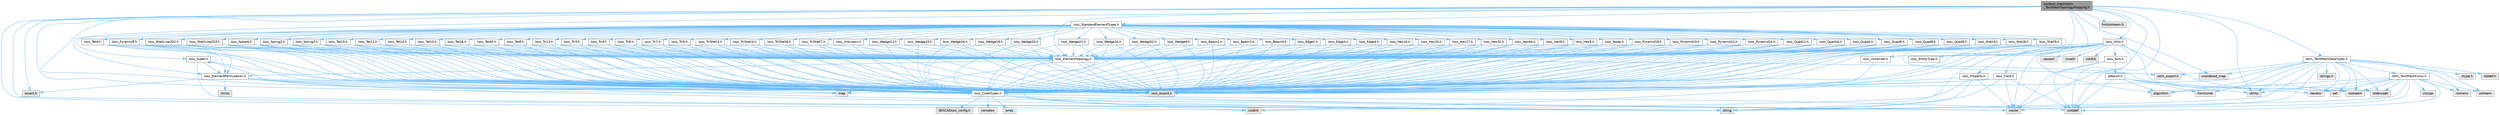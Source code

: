 digraph "src/text_mesh/Iotm_TextMeshTopologyMapping.h"
{
 // INTERACTIVE_SVG=YES
 // LATEX_PDF_SIZE
  bgcolor="transparent";
  edge [fontname=Helvetica,fontsize=10,labelfontname=Helvetica,labelfontsize=10];
  node [fontname=Helvetica,fontsize=10,shape=box,height=0.2,width=0.4];
  Node1 [id="Node000001",label="src/text_mesh/Iotm\l_TextMeshTopologyMapping.h",height=0.2,width=0.4,color="gray40", fillcolor="grey60", style="filled", fontcolor="black",tooltip=" "];
  Node1 -> Node2 [id="edge1_Node000001_Node000002",color="steelblue1",style="solid",tooltip=" "];
  Node2 [id="Node000002",label="iotm_export.h",height=0.2,width=0.4,color="grey60", fillcolor="#E0E0E0", style="filled",tooltip=" "];
  Node1 -> Node3 [id="edge2_Node000001_Node000003",color="steelblue1",style="solid",tooltip=" "];
  Node3 [id="Node000003",label="Ioss_CodeTypes.h",height=0.2,width=0.4,color="grey40", fillcolor="white", style="filled",URL="$Ioss__CodeTypes_8h.html",tooltip=" "];
  Node3 -> Node4 [id="edge3_Node000003_Node000004",color="steelblue1",style="solid",tooltip=" "];
  Node4 [id="Node000004",label="array",height=0.2,width=0.4,color="grey60", fillcolor="#E0E0E0", style="filled",tooltip=" "];
  Node3 -> Node5 [id="edge4_Node000003_Node000005",color="steelblue1",style="solid",tooltip=" "];
  Node5 [id="Node000005",label="cstddef",height=0.2,width=0.4,color="grey60", fillcolor="#E0E0E0", style="filled",tooltip=" "];
  Node3 -> Node6 [id="edge5_Node000003_Node000006",color="steelblue1",style="solid",tooltip=" "];
  Node6 [id="Node000006",label="cstdint",height=0.2,width=0.4,color="grey60", fillcolor="#E0E0E0", style="filled",tooltip=" "];
  Node3 -> Node7 [id="edge6_Node000003_Node000007",color="steelblue1",style="solid",tooltip=" "];
  Node7 [id="Node000007",label="string",height=0.2,width=0.4,color="grey60", fillcolor="#E0E0E0", style="filled",tooltip=" "];
  Node3 -> Node8 [id="edge7_Node000003_Node000008",color="steelblue1",style="solid",tooltip=" "];
  Node8 [id="Node000008",label="vector",height=0.2,width=0.4,color="grey60", fillcolor="#E0E0E0", style="filled",tooltip=" "];
  Node3 -> Node9 [id="edge8_Node000003_Node000009",color="steelblue1",style="solid",tooltip=" "];
  Node9 [id="Node000009",label="SEACASIoss_config.h",height=0.2,width=0.4,color="grey60", fillcolor="#E0E0E0", style="filled",tooltip=" "];
  Node3 -> Node10 [id="edge9_Node000003_Node000010",color="steelblue1",style="solid",tooltip=" "];
  Node10 [id="Node000010",label="complex",height=0.2,width=0.4,color="grey60", fillcolor="#E0E0E0", style="filled",tooltip=" "];
  Node1 -> Node11 [id="edge10_Node000001_Node000011",color="steelblue1",style="solid",tooltip=" "];
  Node11 [id="Node000011",label="Ioss_EntityType.h",height=0.2,width=0.4,color="grey40", fillcolor="white", style="filled",URL="$Ioss__EntityType_8h.html",tooltip=" "];
  Node1 -> Node5 [id="edge11_Node000001_Node000005",color="steelblue1",style="solid",tooltip=" "];
  Node1 -> Node6 [id="edge12_Node000001_Node000006",color="steelblue1",style="solid",tooltip=" "];
  Node1 -> Node12 [id="edge13_Node000001_Node000012",color="steelblue1",style="solid",tooltip=" "];
  Node12 [id="Node000012",label="map",height=0.2,width=0.4,color="grey60", fillcolor="#E0E0E0", style="filled",tooltip=" "];
  Node1 -> Node7 [id="edge14_Node000001_Node000007",color="steelblue1",style="solid",tooltip=" "];
  Node1 -> Node13 [id="edge15_Node000001_Node000013",color="steelblue1",style="solid",tooltip=" "];
  Node13 [id="Node000013",label="unordered_map",height=0.2,width=0.4,color="grey60", fillcolor="#E0E0E0", style="filled",tooltip=" "];
  Node1 -> Node14 [id="edge16_Node000001_Node000014",color="steelblue1",style="solid",tooltip=" "];
  Node14 [id="Node000014",label="utility",height=0.2,width=0.4,color="grey60", fillcolor="#E0E0E0", style="filled",tooltip=" "];
  Node1 -> Node8 [id="edge17_Node000001_Node000008",color="steelblue1",style="solid",tooltip=" "];
  Node1 -> Node15 [id="edge18_Node000001_Node000015",color="steelblue1",style="solid",tooltip=" "];
  Node15 [id="Node000015",label="assert.h",height=0.2,width=0.4,color="grey60", fillcolor="#E0E0E0", style="filled",tooltip=" "];
  Node1 -> Node16 [id="edge19_Node000001_Node000016",color="steelblue1",style="solid",tooltip=" "];
  Node16 [id="Node000016",label="fmt/ostream.h",height=0.2,width=0.4,color="grey60", fillcolor="#E0E0E0", style="filled",tooltip=" "];
  Node1 -> Node17 [id="edge20_Node000001_Node000017",color="steelblue1",style="solid",tooltip=" "];
  Node17 [id="Node000017",label="Ioss_ElementPermutation.h",height=0.2,width=0.4,color="grey40", fillcolor="white", style="filled",URL="$Ioss__ElementPermutation_8h.html",tooltip=" "];
  Node17 -> Node18 [id="edge21_Node000017_Node000018",color="steelblue1",style="solid",tooltip=" "];
  Node18 [id="Node000018",label="ioss_export.h",height=0.2,width=0.4,color="grey60", fillcolor="#E0E0E0", style="filled",tooltip=" "];
  Node17 -> Node3 [id="edge22_Node000017_Node000003",color="steelblue1",style="solid",tooltip=" "];
  Node17 -> Node15 [id="edge23_Node000017_Node000015",color="steelblue1",style="solid",tooltip=" "];
  Node17 -> Node19 [id="edge24_Node000017_Node000019",color="steelblue1",style="solid",tooltip=" "];
  Node19 [id="Node000019",label="limits",height=0.2,width=0.4,color="grey60", fillcolor="#E0E0E0", style="filled",tooltip=" "];
  Node17 -> Node12 [id="edge25_Node000017_Node000012",color="steelblue1",style="solid",tooltip=" "];
  Node17 -> Node7 [id="edge26_Node000017_Node000007",color="steelblue1",style="solid",tooltip=" "];
  Node17 -> Node8 [id="edge27_Node000017_Node000008",color="steelblue1",style="solid",tooltip=" "];
  Node1 -> Node20 [id="edge28_Node000001_Node000020",color="steelblue1",style="solid",tooltip=" "];
  Node20 [id="Node000020",label="Ioss_ElementTopology.h",height=0.2,width=0.4,color="grey40", fillcolor="white", style="filled",URL="$Ioss__ElementTopology_8h.html",tooltip=" "];
  Node20 -> Node18 [id="edge29_Node000020_Node000018",color="steelblue1",style="solid",tooltip=" "];
  Node20 -> Node3 [id="edge30_Node000020_Node000003",color="steelblue1",style="solid",tooltip=" "];
  Node20 -> Node17 [id="edge31_Node000020_Node000017",color="steelblue1",style="solid",tooltip=" "];
  Node20 -> Node12 [id="edge32_Node000020_Node000012",color="steelblue1",style="solid",tooltip=" "];
  Node20 -> Node21 [id="edge33_Node000020_Node000021",color="steelblue1",style="solid",tooltip=" "];
  Node21 [id="Node000021",label="set",height=0.2,width=0.4,color="grey60", fillcolor="#E0E0E0", style="filled",tooltip=" "];
  Node20 -> Node7 [id="edge34_Node000020_Node000007",color="steelblue1",style="solid",tooltip=" "];
  Node20 -> Node8 [id="edge35_Node000020_Node000008",color="steelblue1",style="solid",tooltip=" "];
  Node1 -> Node22 [id="edge36_Node000001_Node000022",color="steelblue1",style="solid",tooltip=" "];
  Node22 [id="Node000022",label="Ioss_StandardElementTypes.h",height=0.2,width=0.4,color="grey40", fillcolor="white", style="filled",URL="$Ioss__StandardElementTypes_8h.html",tooltip=" "];
  Node22 -> Node23 [id="edge37_Node000022_Node000023",color="steelblue1",style="solid",tooltip=" "];
  Node23 [id="Node000023",label="Ioss_Beam2.h",height=0.2,width=0.4,color="grey40", fillcolor="white", style="filled",URL="$Ioss__Beam2_8h.html",tooltip=" "];
  Node23 -> Node18 [id="edge38_Node000023_Node000018",color="steelblue1",style="solid",tooltip=" "];
  Node23 -> Node3 [id="edge39_Node000023_Node000003",color="steelblue1",style="solid",tooltip=" "];
  Node23 -> Node20 [id="edge40_Node000023_Node000020",color="steelblue1",style="solid",tooltip=" "];
  Node22 -> Node24 [id="edge41_Node000022_Node000024",color="steelblue1",style="solid",tooltip=" "];
  Node24 [id="Node000024",label="Ioss_Beam3.h",height=0.2,width=0.4,color="grey40", fillcolor="white", style="filled",URL="$Ioss__Beam3_8h.html",tooltip=" "];
  Node24 -> Node18 [id="edge42_Node000024_Node000018",color="steelblue1",style="solid",tooltip=" "];
  Node24 -> Node3 [id="edge43_Node000024_Node000003",color="steelblue1",style="solid",tooltip=" "];
  Node24 -> Node20 [id="edge44_Node000024_Node000020",color="steelblue1",style="solid",tooltip=" "];
  Node22 -> Node25 [id="edge45_Node000022_Node000025",color="steelblue1",style="solid",tooltip=" "];
  Node25 [id="Node000025",label="Ioss_Beam4.h",height=0.2,width=0.4,color="grey40", fillcolor="white", style="filled",URL="$Ioss__Beam4_8h.html",tooltip=" "];
  Node25 -> Node18 [id="edge46_Node000025_Node000018",color="steelblue1",style="solid",tooltip=" "];
  Node25 -> Node3 [id="edge47_Node000025_Node000003",color="steelblue1",style="solid",tooltip=" "];
  Node25 -> Node20 [id="edge48_Node000025_Node000020",color="steelblue1",style="solid",tooltip=" "];
  Node22 -> Node26 [id="edge49_Node000022_Node000026",color="steelblue1",style="solid",tooltip=" "];
  Node26 [id="Node000026",label="Ioss_Edge2.h",height=0.2,width=0.4,color="grey40", fillcolor="white", style="filled",URL="$Ioss__Edge2_8h.html",tooltip=" "];
  Node26 -> Node18 [id="edge50_Node000026_Node000018",color="steelblue1",style="solid",tooltip=" "];
  Node26 -> Node3 [id="edge51_Node000026_Node000003",color="steelblue1",style="solid",tooltip=" "];
  Node26 -> Node20 [id="edge52_Node000026_Node000020",color="steelblue1",style="solid",tooltip=" "];
  Node22 -> Node27 [id="edge53_Node000022_Node000027",color="steelblue1",style="solid",tooltip=" "];
  Node27 [id="Node000027",label="Ioss_Edge3.h",height=0.2,width=0.4,color="grey40", fillcolor="white", style="filled",URL="$Ioss__Edge3_8h.html",tooltip=" "];
  Node27 -> Node18 [id="edge54_Node000027_Node000018",color="steelblue1",style="solid",tooltip=" "];
  Node27 -> Node3 [id="edge55_Node000027_Node000003",color="steelblue1",style="solid",tooltip=" "];
  Node27 -> Node20 [id="edge56_Node000027_Node000020",color="steelblue1",style="solid",tooltip=" "];
  Node22 -> Node28 [id="edge57_Node000022_Node000028",color="steelblue1",style="solid",tooltip=" "];
  Node28 [id="Node000028",label="Ioss_Edge4.h",height=0.2,width=0.4,color="grey40", fillcolor="white", style="filled",URL="$Ioss__Edge4_8h.html",tooltip=" "];
  Node28 -> Node18 [id="edge58_Node000028_Node000018",color="steelblue1",style="solid",tooltip=" "];
  Node28 -> Node3 [id="edge59_Node000028_Node000003",color="steelblue1",style="solid",tooltip=" "];
  Node28 -> Node20 [id="edge60_Node000028_Node000020",color="steelblue1",style="solid",tooltip=" "];
  Node22 -> Node29 [id="edge61_Node000022_Node000029",color="steelblue1",style="solid",tooltip=" "];
  Node29 [id="Node000029",label="Ioss_Hex16.h",height=0.2,width=0.4,color="grey40", fillcolor="white", style="filled",URL="$Ioss__Hex16_8h.html",tooltip=" "];
  Node29 -> Node18 [id="edge62_Node000029_Node000018",color="steelblue1",style="solid",tooltip=" "];
  Node29 -> Node3 [id="edge63_Node000029_Node000003",color="steelblue1",style="solid",tooltip=" "];
  Node29 -> Node20 [id="edge64_Node000029_Node000020",color="steelblue1",style="solid",tooltip=" "];
  Node22 -> Node30 [id="edge65_Node000022_Node000030",color="steelblue1",style="solid",tooltip=" "];
  Node30 [id="Node000030",label="Ioss_Hex20.h",height=0.2,width=0.4,color="grey40", fillcolor="white", style="filled",URL="$Ioss__Hex20_8h.html",tooltip=" "];
  Node30 -> Node18 [id="edge66_Node000030_Node000018",color="steelblue1",style="solid",tooltip=" "];
  Node30 -> Node3 [id="edge67_Node000030_Node000003",color="steelblue1",style="solid",tooltip=" "];
  Node30 -> Node20 [id="edge68_Node000030_Node000020",color="steelblue1",style="solid",tooltip=" "];
  Node22 -> Node31 [id="edge69_Node000022_Node000031",color="steelblue1",style="solid",tooltip=" "];
  Node31 [id="Node000031",label="Ioss_Hex27.h",height=0.2,width=0.4,color="grey40", fillcolor="white", style="filled",URL="$Ioss__Hex27_8h.html",tooltip=" "];
  Node31 -> Node18 [id="edge70_Node000031_Node000018",color="steelblue1",style="solid",tooltip=" "];
  Node31 -> Node3 [id="edge71_Node000031_Node000003",color="steelblue1",style="solid",tooltip=" "];
  Node31 -> Node20 [id="edge72_Node000031_Node000020",color="steelblue1",style="solid",tooltip=" "];
  Node22 -> Node32 [id="edge73_Node000022_Node000032",color="steelblue1",style="solid",tooltip=" "];
  Node32 [id="Node000032",label="Ioss_Hex32.h",height=0.2,width=0.4,color="grey40", fillcolor="white", style="filled",URL="$Ioss__Hex32_8h.html",tooltip=" "];
  Node32 -> Node18 [id="edge74_Node000032_Node000018",color="steelblue1",style="solid",tooltip=" "];
  Node32 -> Node3 [id="edge75_Node000032_Node000003",color="steelblue1",style="solid",tooltip=" "];
  Node32 -> Node20 [id="edge76_Node000032_Node000020",color="steelblue1",style="solid",tooltip=" "];
  Node22 -> Node33 [id="edge77_Node000022_Node000033",color="steelblue1",style="solid",tooltip=" "];
  Node33 [id="Node000033",label="Ioss_Hex64.h",height=0.2,width=0.4,color="grey40", fillcolor="white", style="filled",URL="$Ioss__Hex64_8h.html",tooltip=" "];
  Node33 -> Node18 [id="edge78_Node000033_Node000018",color="steelblue1",style="solid",tooltip=" "];
  Node33 -> Node3 [id="edge79_Node000033_Node000003",color="steelblue1",style="solid",tooltip=" "];
  Node33 -> Node20 [id="edge80_Node000033_Node000020",color="steelblue1",style="solid",tooltip=" "];
  Node22 -> Node34 [id="edge81_Node000022_Node000034",color="steelblue1",style="solid",tooltip=" "];
  Node34 [id="Node000034",label="Ioss_Hex8.h",height=0.2,width=0.4,color="grey40", fillcolor="white", style="filled",URL="$Ioss__Hex8_8h.html",tooltip=" "];
  Node34 -> Node18 [id="edge82_Node000034_Node000018",color="steelblue1",style="solid",tooltip=" "];
  Node34 -> Node3 [id="edge83_Node000034_Node000003",color="steelblue1",style="solid",tooltip=" "];
  Node34 -> Node20 [id="edge84_Node000034_Node000020",color="steelblue1",style="solid",tooltip=" "];
  Node22 -> Node35 [id="edge85_Node000022_Node000035",color="steelblue1",style="solid",tooltip=" "];
  Node35 [id="Node000035",label="Ioss_Hex9.h",height=0.2,width=0.4,color="grey40", fillcolor="white", style="filled",URL="$Ioss__Hex9_8h.html",tooltip=" "];
  Node35 -> Node18 [id="edge86_Node000035_Node000018",color="steelblue1",style="solid",tooltip=" "];
  Node35 -> Node3 [id="edge87_Node000035_Node000003",color="steelblue1",style="solid",tooltip=" "];
  Node35 -> Node20 [id="edge88_Node000035_Node000020",color="steelblue1",style="solid",tooltip=" "];
  Node22 -> Node36 [id="edge89_Node000022_Node000036",color="steelblue1",style="solid",tooltip=" "];
  Node36 [id="Node000036",label="Ioss_Initializer.h",height=0.2,width=0.4,color="grey40", fillcolor="white", style="filled",URL="$Ioss__Initializer_8h.html",tooltip=" "];
  Node36 -> Node18 [id="edge90_Node000036_Node000018",color="steelblue1",style="solid",tooltip=" "];
  Node22 -> Node37 [id="edge91_Node000022_Node000037",color="steelblue1",style="solid",tooltip=" "];
  Node37 [id="Node000037",label="Ioss_Node.h",height=0.2,width=0.4,color="grey40", fillcolor="white", style="filled",URL="$Ioss__Node_8h.html",tooltip=" "];
  Node37 -> Node18 [id="edge92_Node000037_Node000018",color="steelblue1",style="solid",tooltip=" "];
  Node37 -> Node3 [id="edge93_Node000037_Node000003",color="steelblue1",style="solid",tooltip=" "];
  Node37 -> Node20 [id="edge94_Node000037_Node000020",color="steelblue1",style="solid",tooltip=" "];
  Node22 -> Node38 [id="edge95_Node000022_Node000038",color="steelblue1",style="solid",tooltip=" "];
  Node38 [id="Node000038",label="Ioss_Pyramid13.h",height=0.2,width=0.4,color="grey40", fillcolor="white", style="filled",URL="$Ioss__Pyramid13_8h.html",tooltip=" "];
  Node38 -> Node18 [id="edge96_Node000038_Node000018",color="steelblue1",style="solid",tooltip=" "];
  Node38 -> Node3 [id="edge97_Node000038_Node000003",color="steelblue1",style="solid",tooltip=" "];
  Node38 -> Node20 [id="edge98_Node000038_Node000020",color="steelblue1",style="solid",tooltip=" "];
  Node22 -> Node39 [id="edge99_Node000022_Node000039",color="steelblue1",style="solid",tooltip=" "];
  Node39 [id="Node000039",label="Ioss_Pyramid14.h",height=0.2,width=0.4,color="grey40", fillcolor="white", style="filled",URL="$Ioss__Pyramid14_8h.html",tooltip=" "];
  Node39 -> Node18 [id="edge100_Node000039_Node000018",color="steelblue1",style="solid",tooltip=" "];
  Node39 -> Node3 [id="edge101_Node000039_Node000003",color="steelblue1",style="solid",tooltip=" "];
  Node39 -> Node20 [id="edge102_Node000039_Node000020",color="steelblue1",style="solid",tooltip=" "];
  Node22 -> Node40 [id="edge103_Node000022_Node000040",color="steelblue1",style="solid",tooltip=" "];
  Node40 [id="Node000040",label="Ioss_Pyramid18.h",height=0.2,width=0.4,color="grey40", fillcolor="white", style="filled",URL="$Ioss__Pyramid18_8h.html",tooltip=" "];
  Node40 -> Node18 [id="edge104_Node000040_Node000018",color="steelblue1",style="solid",tooltip=" "];
  Node40 -> Node3 [id="edge105_Node000040_Node000003",color="steelblue1",style="solid",tooltip=" "];
  Node40 -> Node20 [id="edge106_Node000040_Node000020",color="steelblue1",style="solid",tooltip=" "];
  Node22 -> Node41 [id="edge107_Node000022_Node000041",color="steelblue1",style="solid",tooltip=" "];
  Node41 [id="Node000041",label="Ioss_Pyramid19.h",height=0.2,width=0.4,color="grey40", fillcolor="white", style="filled",URL="$Ioss__Pyramid19_8h.html",tooltip=" "];
  Node41 -> Node18 [id="edge108_Node000041_Node000018",color="steelblue1",style="solid",tooltip=" "];
  Node41 -> Node3 [id="edge109_Node000041_Node000003",color="steelblue1",style="solid",tooltip=" "];
  Node41 -> Node20 [id="edge110_Node000041_Node000020",color="steelblue1",style="solid",tooltip=" "];
  Node22 -> Node42 [id="edge111_Node000022_Node000042",color="steelblue1",style="solid",tooltip=" "];
  Node42 [id="Node000042",label="Ioss_Pyramid5.h",height=0.2,width=0.4,color="grey40", fillcolor="white", style="filled",URL="$Ioss__Pyramid5_8h.html",tooltip=" "];
  Node42 -> Node18 [id="edge112_Node000042_Node000018",color="steelblue1",style="solid",tooltip=" "];
  Node42 -> Node3 [id="edge113_Node000042_Node000003",color="steelblue1",style="solid",tooltip=" "];
  Node42 -> Node17 [id="edge114_Node000042_Node000017",color="steelblue1",style="solid",tooltip=" "];
  Node42 -> Node20 [id="edge115_Node000042_Node000020",color="steelblue1",style="solid",tooltip=" "];
  Node22 -> Node43 [id="edge116_Node000022_Node000043",color="steelblue1",style="solid",tooltip=" "];
  Node43 [id="Node000043",label="Ioss_Quad12.h",height=0.2,width=0.4,color="grey40", fillcolor="white", style="filled",URL="$Ioss__Quad12_8h.html",tooltip=" "];
  Node43 -> Node18 [id="edge117_Node000043_Node000018",color="steelblue1",style="solid",tooltip=" "];
  Node43 -> Node3 [id="edge118_Node000043_Node000003",color="steelblue1",style="solid",tooltip=" "];
  Node43 -> Node20 [id="edge119_Node000043_Node000020",color="steelblue1",style="solid",tooltip=" "];
  Node22 -> Node44 [id="edge120_Node000022_Node000044",color="steelblue1",style="solid",tooltip=" "];
  Node44 [id="Node000044",label="Ioss_Quad16.h",height=0.2,width=0.4,color="grey40", fillcolor="white", style="filled",URL="$Ioss__Quad16_8h.html",tooltip=" "];
  Node44 -> Node18 [id="edge121_Node000044_Node000018",color="steelblue1",style="solid",tooltip=" "];
  Node44 -> Node3 [id="edge122_Node000044_Node000003",color="steelblue1",style="solid",tooltip=" "];
  Node44 -> Node20 [id="edge123_Node000044_Node000020",color="steelblue1",style="solid",tooltip=" "];
  Node22 -> Node45 [id="edge124_Node000022_Node000045",color="steelblue1",style="solid",tooltip=" "];
  Node45 [id="Node000045",label="Ioss_Quad4.h",height=0.2,width=0.4,color="grey40", fillcolor="white", style="filled",URL="$Ioss__Quad4_8h.html",tooltip=" "];
  Node45 -> Node18 [id="edge125_Node000045_Node000018",color="steelblue1",style="solid",tooltip=" "];
  Node45 -> Node3 [id="edge126_Node000045_Node000003",color="steelblue1",style="solid",tooltip=" "];
  Node45 -> Node20 [id="edge127_Node000045_Node000020",color="steelblue1",style="solid",tooltip=" "];
  Node22 -> Node46 [id="edge128_Node000022_Node000046",color="steelblue1",style="solid",tooltip=" "];
  Node46 [id="Node000046",label="Ioss_Quad6.h",height=0.2,width=0.4,color="grey40", fillcolor="white", style="filled",URL="$Ioss__Quad6_8h.html",tooltip=" "];
  Node46 -> Node18 [id="edge129_Node000046_Node000018",color="steelblue1",style="solid",tooltip=" "];
  Node46 -> Node3 [id="edge130_Node000046_Node000003",color="steelblue1",style="solid",tooltip=" "];
  Node46 -> Node20 [id="edge131_Node000046_Node000020",color="steelblue1",style="solid",tooltip=" "];
  Node22 -> Node47 [id="edge132_Node000022_Node000047",color="steelblue1",style="solid",tooltip=" "];
  Node47 [id="Node000047",label="Ioss_Quad8.h",height=0.2,width=0.4,color="grey40", fillcolor="white", style="filled",URL="$Ioss__Quad8_8h.html",tooltip=" "];
  Node47 -> Node18 [id="edge133_Node000047_Node000018",color="steelblue1",style="solid",tooltip=" "];
  Node47 -> Node3 [id="edge134_Node000047_Node000003",color="steelblue1",style="solid",tooltip=" "];
  Node47 -> Node20 [id="edge135_Node000047_Node000020",color="steelblue1",style="solid",tooltip=" "];
  Node22 -> Node48 [id="edge136_Node000022_Node000048",color="steelblue1",style="solid",tooltip=" "];
  Node48 [id="Node000048",label="Ioss_Quad9.h",height=0.2,width=0.4,color="grey40", fillcolor="white", style="filled",URL="$Ioss__Quad9_8h.html",tooltip=" "];
  Node48 -> Node18 [id="edge137_Node000048_Node000018",color="steelblue1",style="solid",tooltip=" "];
  Node48 -> Node3 [id="edge138_Node000048_Node000003",color="steelblue1",style="solid",tooltip=" "];
  Node48 -> Node20 [id="edge139_Node000048_Node000020",color="steelblue1",style="solid",tooltip=" "];
  Node22 -> Node49 [id="edge140_Node000022_Node000049",color="steelblue1",style="solid",tooltip=" "];
  Node49 [id="Node000049",label="Ioss_Shell4.h",height=0.2,width=0.4,color="grey40", fillcolor="white", style="filled",URL="$Ioss__Shell4_8h.html",tooltip=" "];
  Node49 -> Node18 [id="edge141_Node000049_Node000018",color="steelblue1",style="solid",tooltip=" "];
  Node49 -> Node3 [id="edge142_Node000049_Node000003",color="steelblue1",style="solid",tooltip=" "];
  Node49 -> Node20 [id="edge143_Node000049_Node000020",color="steelblue1",style="solid",tooltip=" "];
  Node22 -> Node50 [id="edge144_Node000022_Node000050",color="steelblue1",style="solid",tooltip=" "];
  Node50 [id="Node000050",label="Ioss_Shell8.h",height=0.2,width=0.4,color="grey40", fillcolor="white", style="filled",URL="$Ioss__Shell8_8h.html",tooltip=" "];
  Node50 -> Node18 [id="edge145_Node000050_Node000018",color="steelblue1",style="solid",tooltip=" "];
  Node50 -> Node3 [id="edge146_Node000050_Node000003",color="steelblue1",style="solid",tooltip=" "];
  Node50 -> Node20 [id="edge147_Node000050_Node000020",color="steelblue1",style="solid",tooltip=" "];
  Node22 -> Node51 [id="edge148_Node000022_Node000051",color="steelblue1",style="solid",tooltip=" "];
  Node51 [id="Node000051",label="Ioss_Shell9.h",height=0.2,width=0.4,color="grey40", fillcolor="white", style="filled",URL="$Ioss__Shell9_8h.html",tooltip=" "];
  Node51 -> Node18 [id="edge149_Node000051_Node000018",color="steelblue1",style="solid",tooltip=" "];
  Node51 -> Node3 [id="edge150_Node000051_Node000003",color="steelblue1",style="solid",tooltip=" "];
  Node51 -> Node20 [id="edge151_Node000051_Node000020",color="steelblue1",style="solid",tooltip=" "];
  Node22 -> Node52 [id="edge152_Node000022_Node000052",color="steelblue1",style="solid",tooltip=" "];
  Node52 [id="Node000052",label="Ioss_ShellLine2D2.h",height=0.2,width=0.4,color="grey40", fillcolor="white", style="filled",URL="$Ioss__ShellLine2D2_8h.html",tooltip=" "];
  Node52 -> Node18 [id="edge153_Node000052_Node000018",color="steelblue1",style="solid",tooltip=" "];
  Node52 -> Node3 [id="edge154_Node000052_Node000003",color="steelblue1",style="solid",tooltip=" "];
  Node52 -> Node20 [id="edge155_Node000052_Node000020",color="steelblue1",style="solid",tooltip=" "];
  Node22 -> Node53 [id="edge156_Node000022_Node000053",color="steelblue1",style="solid",tooltip=" "];
  Node53 [id="Node000053",label="Ioss_ShellLine2D3.h",height=0.2,width=0.4,color="grey40", fillcolor="white", style="filled",URL="$Ioss__ShellLine2D3_8h.html",tooltip=" "];
  Node53 -> Node18 [id="edge157_Node000053_Node000018",color="steelblue1",style="solid",tooltip=" "];
  Node53 -> Node3 [id="edge158_Node000053_Node000003",color="steelblue1",style="solid",tooltip=" "];
  Node53 -> Node20 [id="edge159_Node000053_Node000020",color="steelblue1",style="solid",tooltip=" "];
  Node22 -> Node54 [id="edge160_Node000022_Node000054",color="steelblue1",style="solid",tooltip=" "];
  Node54 [id="Node000054",label="Ioss_Sphere.h",height=0.2,width=0.4,color="grey40", fillcolor="white", style="filled",URL="$Ioss__Sphere_8h.html",tooltip=" "];
  Node54 -> Node18 [id="edge161_Node000054_Node000018",color="steelblue1",style="solid",tooltip=" "];
  Node54 -> Node3 [id="edge162_Node000054_Node000003",color="steelblue1",style="solid",tooltip=" "];
  Node54 -> Node20 [id="edge163_Node000054_Node000020",color="steelblue1",style="solid",tooltip=" "];
  Node22 -> Node55 [id="edge164_Node000022_Node000055",color="steelblue1",style="solid",tooltip=" "];
  Node55 [id="Node000055",label="Ioss_Spring2.h",height=0.2,width=0.4,color="grey40", fillcolor="white", style="filled",URL="$Ioss__Spring2_8h.html",tooltip=" "];
  Node55 -> Node18 [id="edge165_Node000055_Node000018",color="steelblue1",style="solid",tooltip=" "];
  Node55 -> Node3 [id="edge166_Node000055_Node000003",color="steelblue1",style="solid",tooltip=" "];
  Node55 -> Node20 [id="edge167_Node000055_Node000020",color="steelblue1",style="solid",tooltip=" "];
  Node22 -> Node56 [id="edge168_Node000022_Node000056",color="steelblue1",style="solid",tooltip=" "];
  Node56 [id="Node000056",label="Ioss_Spring3.h",height=0.2,width=0.4,color="grey40", fillcolor="white", style="filled",URL="$Ioss__Spring3_8h.html",tooltip=" "];
  Node56 -> Node18 [id="edge169_Node000056_Node000018",color="steelblue1",style="solid",tooltip=" "];
  Node56 -> Node3 [id="edge170_Node000056_Node000003",color="steelblue1",style="solid",tooltip=" "];
  Node56 -> Node20 [id="edge171_Node000056_Node000020",color="steelblue1",style="solid",tooltip=" "];
  Node22 -> Node57 [id="edge172_Node000022_Node000057",color="steelblue1",style="solid",tooltip=" "];
  Node57 [id="Node000057",label="Ioss_Super.h",height=0.2,width=0.4,color="grey40", fillcolor="white", style="filled",URL="$Ioss__Super_8h.html",tooltip=" "];
  Node57 -> Node18 [id="edge173_Node000057_Node000018",color="steelblue1",style="solid",tooltip=" "];
  Node57 -> Node57 [id="edge174_Node000057_Node000057",color="steelblue1",style="solid",tooltip=" "];
  Node57 -> Node3 [id="edge175_Node000057_Node000003",color="steelblue1",style="solid",tooltip=" "];
  Node57 -> Node17 [id="edge176_Node000057_Node000017",color="steelblue1",style="solid",tooltip=" "];
  Node57 -> Node7 [id="edge177_Node000057_Node000007",color="steelblue1",style="solid",tooltip=" "];
  Node22 -> Node58 [id="edge178_Node000022_Node000058",color="steelblue1",style="solid",tooltip=" "];
  Node58 [id="Node000058",label="Ioss_Tet10.h",height=0.2,width=0.4,color="grey40", fillcolor="white", style="filled",URL="$Ioss__Tet10_8h.html",tooltip=" "];
  Node58 -> Node18 [id="edge179_Node000058_Node000018",color="steelblue1",style="solid",tooltip=" "];
  Node58 -> Node3 [id="edge180_Node000058_Node000003",color="steelblue1",style="solid",tooltip=" "];
  Node58 -> Node20 [id="edge181_Node000058_Node000020",color="steelblue1",style="solid",tooltip=" "];
  Node22 -> Node59 [id="edge182_Node000022_Node000059",color="steelblue1",style="solid",tooltip=" "];
  Node59 [id="Node000059",label="Ioss_Tet11.h",height=0.2,width=0.4,color="grey40", fillcolor="white", style="filled",URL="$Ioss__Tet11_8h.html",tooltip=" "];
  Node59 -> Node18 [id="edge183_Node000059_Node000018",color="steelblue1",style="solid",tooltip=" "];
  Node59 -> Node3 [id="edge184_Node000059_Node000003",color="steelblue1",style="solid",tooltip=" "];
  Node59 -> Node20 [id="edge185_Node000059_Node000020",color="steelblue1",style="solid",tooltip=" "];
  Node22 -> Node60 [id="edge186_Node000022_Node000060",color="steelblue1",style="solid",tooltip=" "];
  Node60 [id="Node000060",label="Ioss_Tet14.h",height=0.2,width=0.4,color="grey40", fillcolor="white", style="filled",URL="$Ioss__Tet14_8h.html",tooltip=" "];
  Node60 -> Node18 [id="edge187_Node000060_Node000018",color="steelblue1",style="solid",tooltip=" "];
  Node60 -> Node3 [id="edge188_Node000060_Node000003",color="steelblue1",style="solid",tooltip=" "];
  Node60 -> Node20 [id="edge189_Node000060_Node000020",color="steelblue1",style="solid",tooltip=" "];
  Node22 -> Node61 [id="edge190_Node000022_Node000061",color="steelblue1",style="solid",tooltip=" "];
  Node61 [id="Node000061",label="Ioss_Tet15.h",height=0.2,width=0.4,color="grey40", fillcolor="white", style="filled",URL="$Ioss__Tet15_8h.html",tooltip=" "];
  Node61 -> Node18 [id="edge191_Node000061_Node000018",color="steelblue1",style="solid",tooltip=" "];
  Node61 -> Node3 [id="edge192_Node000061_Node000003",color="steelblue1",style="solid",tooltip=" "];
  Node61 -> Node20 [id="edge193_Node000061_Node000020",color="steelblue1",style="solid",tooltip=" "];
  Node22 -> Node62 [id="edge194_Node000022_Node000062",color="steelblue1",style="solid",tooltip=" "];
  Node62 [id="Node000062",label="Ioss_Tet16.h",height=0.2,width=0.4,color="grey40", fillcolor="white", style="filled",URL="$Ioss__Tet16_8h.html",tooltip=" "];
  Node62 -> Node18 [id="edge195_Node000062_Node000018",color="steelblue1",style="solid",tooltip=" "];
  Node62 -> Node3 [id="edge196_Node000062_Node000003",color="steelblue1",style="solid",tooltip=" "];
  Node62 -> Node20 [id="edge197_Node000062_Node000020",color="steelblue1",style="solid",tooltip=" "];
  Node22 -> Node63 [id="edge198_Node000022_Node000063",color="steelblue1",style="solid",tooltip=" "];
  Node63 [id="Node000063",label="Ioss_Tet4.h",height=0.2,width=0.4,color="grey40", fillcolor="white", style="filled",URL="$Ioss__Tet4_8h.html",tooltip=" "];
  Node63 -> Node18 [id="edge199_Node000063_Node000018",color="steelblue1",style="solid",tooltip=" "];
  Node63 -> Node3 [id="edge200_Node000063_Node000003",color="steelblue1",style="solid",tooltip=" "];
  Node63 -> Node17 [id="edge201_Node000063_Node000017",color="steelblue1",style="solid",tooltip=" "];
  Node63 -> Node20 [id="edge202_Node000063_Node000020",color="steelblue1",style="solid",tooltip=" "];
  Node22 -> Node64 [id="edge203_Node000022_Node000064",color="steelblue1",style="solid",tooltip=" "];
  Node64 [id="Node000064",label="Ioss_Tet40.h",height=0.2,width=0.4,color="grey40", fillcolor="white", style="filled",URL="$Ioss__Tet40_8h.html",tooltip=" "];
  Node64 -> Node18 [id="edge204_Node000064_Node000018",color="steelblue1",style="solid",tooltip=" "];
  Node64 -> Node3 [id="edge205_Node000064_Node000003",color="steelblue1",style="solid",tooltip=" "];
  Node64 -> Node20 [id="edge206_Node000064_Node000020",color="steelblue1",style="solid",tooltip=" "];
  Node22 -> Node65 [id="edge207_Node000022_Node000065",color="steelblue1",style="solid",tooltip=" "];
  Node65 [id="Node000065",label="Ioss_Tet8.h",height=0.2,width=0.4,color="grey40", fillcolor="white", style="filled",URL="$Ioss__Tet8_8h.html",tooltip=" "];
  Node65 -> Node18 [id="edge208_Node000065_Node000018",color="steelblue1",style="solid",tooltip=" "];
  Node65 -> Node3 [id="edge209_Node000065_Node000003",color="steelblue1",style="solid",tooltip=" "];
  Node65 -> Node20 [id="edge210_Node000065_Node000020",color="steelblue1",style="solid",tooltip=" "];
  Node22 -> Node66 [id="edge211_Node000022_Node000066",color="steelblue1",style="solid",tooltip=" "];
  Node66 [id="Node000066",label="Ioss_Tri13.h",height=0.2,width=0.4,color="grey40", fillcolor="white", style="filled",URL="$Ioss__Tri13_8h.html",tooltip=" "];
  Node66 -> Node18 [id="edge212_Node000066_Node000018",color="steelblue1",style="solid",tooltip=" "];
  Node66 -> Node3 [id="edge213_Node000066_Node000003",color="steelblue1",style="solid",tooltip=" "];
  Node66 -> Node20 [id="edge214_Node000066_Node000020",color="steelblue1",style="solid",tooltip=" "];
  Node22 -> Node67 [id="edge215_Node000022_Node000067",color="steelblue1",style="solid",tooltip=" "];
  Node67 [id="Node000067",label="Ioss_Tri3.h",height=0.2,width=0.4,color="grey40", fillcolor="white", style="filled",URL="$Ioss__Tri3_8h.html",tooltip=" "];
  Node67 -> Node18 [id="edge216_Node000067_Node000018",color="steelblue1",style="solid",tooltip=" "];
  Node67 -> Node3 [id="edge217_Node000067_Node000003",color="steelblue1",style="solid",tooltip=" "];
  Node67 -> Node20 [id="edge218_Node000067_Node000020",color="steelblue1",style="solid",tooltip=" "];
  Node22 -> Node68 [id="edge219_Node000022_Node000068",color="steelblue1",style="solid",tooltip=" "];
  Node68 [id="Node000068",label="Ioss_Tri4.h",height=0.2,width=0.4,color="grey40", fillcolor="white", style="filled",URL="$Ioss__Tri4_8h.html",tooltip=" "];
  Node68 -> Node18 [id="edge220_Node000068_Node000018",color="steelblue1",style="solid",tooltip=" "];
  Node68 -> Node3 [id="edge221_Node000068_Node000003",color="steelblue1",style="solid",tooltip=" "];
  Node68 -> Node20 [id="edge222_Node000068_Node000020",color="steelblue1",style="solid",tooltip=" "];
  Node22 -> Node69 [id="edge223_Node000022_Node000069",color="steelblue1",style="solid",tooltip=" "];
  Node69 [id="Node000069",label="Ioss_Tri6.h",height=0.2,width=0.4,color="grey40", fillcolor="white", style="filled",URL="$Ioss__Tri6_8h.html",tooltip=" "];
  Node69 -> Node18 [id="edge224_Node000069_Node000018",color="steelblue1",style="solid",tooltip=" "];
  Node69 -> Node3 [id="edge225_Node000069_Node000003",color="steelblue1",style="solid",tooltip=" "];
  Node69 -> Node20 [id="edge226_Node000069_Node000020",color="steelblue1",style="solid",tooltip=" "];
  Node22 -> Node70 [id="edge227_Node000022_Node000070",color="steelblue1",style="solid",tooltip=" "];
  Node70 [id="Node000070",label="Ioss_Tri7.h",height=0.2,width=0.4,color="grey40", fillcolor="white", style="filled",URL="$Ioss__Tri7_8h.html",tooltip=" "];
  Node70 -> Node18 [id="edge228_Node000070_Node000018",color="steelblue1",style="solid",tooltip=" "];
  Node70 -> Node3 [id="edge229_Node000070_Node000003",color="steelblue1",style="solid",tooltip=" "];
  Node70 -> Node20 [id="edge230_Node000070_Node000020",color="steelblue1",style="solid",tooltip=" "];
  Node22 -> Node71 [id="edge231_Node000022_Node000071",color="steelblue1",style="solid",tooltip=" "];
  Node71 [id="Node000071",label="Ioss_Tri9.h",height=0.2,width=0.4,color="grey40", fillcolor="white", style="filled",URL="$Ioss__Tri9_8h.html",tooltip=" "];
  Node71 -> Node18 [id="edge232_Node000071_Node000018",color="steelblue1",style="solid",tooltip=" "];
  Node71 -> Node3 [id="edge233_Node000071_Node000003",color="steelblue1",style="solid",tooltip=" "];
  Node71 -> Node20 [id="edge234_Node000071_Node000020",color="steelblue1",style="solid",tooltip=" "];
  Node22 -> Node72 [id="edge235_Node000022_Node000072",color="steelblue1",style="solid",tooltip=" "];
  Node72 [id="Node000072",label="Ioss_TriShell3.h",height=0.2,width=0.4,color="grey40", fillcolor="white", style="filled",URL="$Ioss__TriShell3_8h.html",tooltip=" "];
  Node72 -> Node18 [id="edge236_Node000072_Node000018",color="steelblue1",style="solid",tooltip=" "];
  Node72 -> Node3 [id="edge237_Node000072_Node000003",color="steelblue1",style="solid",tooltip=" "];
  Node72 -> Node20 [id="edge238_Node000072_Node000020",color="steelblue1",style="solid",tooltip=" "];
  Node22 -> Node73 [id="edge239_Node000022_Node000073",color="steelblue1",style="solid",tooltip=" "];
  Node73 [id="Node000073",label="Ioss_TriShell4.h",height=0.2,width=0.4,color="grey40", fillcolor="white", style="filled",URL="$Ioss__TriShell4_8h.html",tooltip=" "];
  Node73 -> Node18 [id="edge240_Node000073_Node000018",color="steelblue1",style="solid",tooltip=" "];
  Node73 -> Node3 [id="edge241_Node000073_Node000003",color="steelblue1",style="solid",tooltip=" "];
  Node73 -> Node20 [id="edge242_Node000073_Node000020",color="steelblue1",style="solid",tooltip=" "];
  Node22 -> Node74 [id="edge243_Node000022_Node000074",color="steelblue1",style="solid",tooltip=" "];
  Node74 [id="Node000074",label="Ioss_TriShell6.h",height=0.2,width=0.4,color="grey40", fillcolor="white", style="filled",URL="$Ioss__TriShell6_8h.html",tooltip=" "];
  Node74 -> Node18 [id="edge244_Node000074_Node000018",color="steelblue1",style="solid",tooltip=" "];
  Node74 -> Node3 [id="edge245_Node000074_Node000003",color="steelblue1",style="solid",tooltip=" "];
  Node74 -> Node20 [id="edge246_Node000074_Node000020",color="steelblue1",style="solid",tooltip=" "];
  Node22 -> Node75 [id="edge247_Node000022_Node000075",color="steelblue1",style="solid",tooltip=" "];
  Node75 [id="Node000075",label="Ioss_TriShell7.h",height=0.2,width=0.4,color="grey40", fillcolor="white", style="filled",URL="$Ioss__TriShell7_8h.html",tooltip=" "];
  Node75 -> Node18 [id="edge248_Node000075_Node000018",color="steelblue1",style="solid",tooltip=" "];
  Node75 -> Node3 [id="edge249_Node000075_Node000003",color="steelblue1",style="solid",tooltip=" "];
  Node75 -> Node20 [id="edge250_Node000075_Node000020",color="steelblue1",style="solid",tooltip=" "];
  Node22 -> Node76 [id="edge251_Node000022_Node000076",color="steelblue1",style="solid",tooltip=" "];
  Node76 [id="Node000076",label="Ioss_Unknown.h",height=0.2,width=0.4,color="grey40", fillcolor="white", style="filled",URL="$Ioss__Unknown_8h.html",tooltip=" "];
  Node76 -> Node18 [id="edge252_Node000076_Node000018",color="steelblue1",style="solid",tooltip=" "];
  Node76 -> Node3 [id="edge253_Node000076_Node000003",color="steelblue1",style="solid",tooltip=" "];
  Node76 -> Node20 [id="edge254_Node000076_Node000020",color="steelblue1",style="solid",tooltip=" "];
  Node22 -> Node77 [id="edge255_Node000022_Node000077",color="steelblue1",style="solid",tooltip=" "];
  Node77 [id="Node000077",label="Ioss_Wedge12.h",height=0.2,width=0.4,color="grey40", fillcolor="white", style="filled",URL="$Ioss__Wedge12_8h.html",tooltip=" "];
  Node77 -> Node18 [id="edge256_Node000077_Node000018",color="steelblue1",style="solid",tooltip=" "];
  Node77 -> Node3 [id="edge257_Node000077_Node000003",color="steelblue1",style="solid",tooltip=" "];
  Node77 -> Node20 [id="edge258_Node000077_Node000020",color="steelblue1",style="solid",tooltip=" "];
  Node22 -> Node78 [id="edge259_Node000022_Node000078",color="steelblue1",style="solid",tooltip=" "];
  Node78 [id="Node000078",label="Ioss_Wedge15.h",height=0.2,width=0.4,color="grey40", fillcolor="white", style="filled",URL="$Ioss__Wedge15_8h.html",tooltip=" "];
  Node78 -> Node18 [id="edge260_Node000078_Node000018",color="steelblue1",style="solid",tooltip=" "];
  Node78 -> Node3 [id="edge261_Node000078_Node000003",color="steelblue1",style="solid",tooltip=" "];
  Node78 -> Node20 [id="edge262_Node000078_Node000020",color="steelblue1",style="solid",tooltip=" "];
  Node22 -> Node79 [id="edge263_Node000022_Node000079",color="steelblue1",style="solid",tooltip=" "];
  Node79 [id="Node000079",label="Ioss_Wedge16.h",height=0.2,width=0.4,color="grey40", fillcolor="white", style="filled",URL="$Ioss__Wedge16_8h.html",tooltip=" "];
  Node79 -> Node18 [id="edge264_Node000079_Node000018",color="steelblue1",style="solid",tooltip=" "];
  Node79 -> Node3 [id="edge265_Node000079_Node000003",color="steelblue1",style="solid",tooltip=" "];
  Node79 -> Node20 [id="edge266_Node000079_Node000020",color="steelblue1",style="solid",tooltip=" "];
  Node22 -> Node80 [id="edge267_Node000022_Node000080",color="steelblue1",style="solid",tooltip=" "];
  Node80 [id="Node000080",label="Ioss_Wedge18.h",height=0.2,width=0.4,color="grey40", fillcolor="white", style="filled",URL="$Ioss__Wedge18_8h.html",tooltip=" "];
  Node80 -> Node18 [id="edge268_Node000080_Node000018",color="steelblue1",style="solid",tooltip=" "];
  Node80 -> Node3 [id="edge269_Node000080_Node000003",color="steelblue1",style="solid",tooltip=" "];
  Node80 -> Node20 [id="edge270_Node000080_Node000020",color="steelblue1",style="solid",tooltip=" "];
  Node22 -> Node81 [id="edge271_Node000022_Node000081",color="steelblue1",style="solid",tooltip=" "];
  Node81 [id="Node000081",label="Ioss_Wedge20.h",height=0.2,width=0.4,color="grey40", fillcolor="white", style="filled",URL="$Ioss__Wedge20_8h.html",tooltip=" "];
  Node81 -> Node18 [id="edge272_Node000081_Node000018",color="steelblue1",style="solid",tooltip=" "];
  Node81 -> Node3 [id="edge273_Node000081_Node000003",color="steelblue1",style="solid",tooltip=" "];
  Node81 -> Node20 [id="edge274_Node000081_Node000020",color="steelblue1",style="solid",tooltip=" "];
  Node22 -> Node82 [id="edge275_Node000022_Node000082",color="steelblue1",style="solid",tooltip=" "];
  Node82 [id="Node000082",label="Ioss_Wedge21.h",height=0.2,width=0.4,color="grey40", fillcolor="white", style="filled",URL="$Ioss__Wedge21_8h.html",tooltip=" "];
  Node82 -> Node18 [id="edge276_Node000082_Node000018",color="steelblue1",style="solid",tooltip=" "];
  Node82 -> Node3 [id="edge277_Node000082_Node000003",color="steelblue1",style="solid",tooltip=" "];
  Node82 -> Node20 [id="edge278_Node000082_Node000020",color="steelblue1",style="solid",tooltip=" "];
  Node22 -> Node83 [id="edge279_Node000022_Node000083",color="steelblue1",style="solid",tooltip=" "];
  Node83 [id="Node000083",label="Ioss_Wedge24.h",height=0.2,width=0.4,color="grey40", fillcolor="white", style="filled",URL="$Ioss__Wedge24_8h.html",tooltip=" "];
  Node83 -> Node18 [id="edge280_Node000083_Node000018",color="steelblue1",style="solid",tooltip=" "];
  Node83 -> Node3 [id="edge281_Node000083_Node000003",color="steelblue1",style="solid",tooltip=" "];
  Node83 -> Node20 [id="edge282_Node000083_Node000020",color="steelblue1",style="solid",tooltip=" "];
  Node22 -> Node84 [id="edge283_Node000022_Node000084",color="steelblue1",style="solid",tooltip=" "];
  Node84 [id="Node000084",label="Ioss_Wedge52.h",height=0.2,width=0.4,color="grey40", fillcolor="white", style="filled",URL="$Ioss__Wedge52_8h.html",tooltip=" "];
  Node84 -> Node18 [id="edge284_Node000084_Node000018",color="steelblue1",style="solid",tooltip=" "];
  Node84 -> Node3 [id="edge285_Node000084_Node000003",color="steelblue1",style="solid",tooltip=" "];
  Node84 -> Node20 [id="edge286_Node000084_Node000020",color="steelblue1",style="solid",tooltip=" "];
  Node22 -> Node85 [id="edge287_Node000022_Node000085",color="steelblue1",style="solid",tooltip=" "];
  Node85 [id="Node000085",label="Ioss_Wedge6.h",height=0.2,width=0.4,color="grey40", fillcolor="white", style="filled",URL="$Ioss__Wedge6_8h.html",tooltip=" "];
  Node85 -> Node18 [id="edge288_Node000085_Node000018",color="steelblue1",style="solid",tooltip=" "];
  Node85 -> Node3 [id="edge289_Node000085_Node000003",color="steelblue1",style="solid",tooltip=" "];
  Node85 -> Node20 [id="edge290_Node000085_Node000020",color="steelblue1",style="solid",tooltip=" "];
  Node1 -> Node86 [id="edge291_Node000001_Node000086",color="steelblue1",style="solid",tooltip=" "];
  Node86 [id="Node000086",label="Ioss_Utils.h",height=0.2,width=0.4,color="grey40", fillcolor="white", style="filled",URL="$Ioss__Utils_8h.html",tooltip=" "];
  Node86 -> Node18 [id="edge292_Node000086_Node000018",color="steelblue1",style="solid",tooltip=" "];
  Node86 -> Node3 [id="edge293_Node000086_Node000003",color="steelblue1",style="solid",tooltip=" "];
  Node86 -> Node20 [id="edge294_Node000086_Node000020",color="steelblue1",style="solid",tooltip=" "];
  Node86 -> Node11 [id="edge295_Node000086_Node000011",color="steelblue1",style="solid",tooltip=" "];
  Node86 -> Node87 [id="edge296_Node000086_Node000087",color="steelblue1",style="solid",tooltip=" "];
  Node87 [id="Node000087",label="Ioss_Field.h",height=0.2,width=0.4,color="grey40", fillcolor="white", style="filled",URL="$Ioss__Field_8h.html",tooltip=" "];
  Node87 -> Node18 [id="edge297_Node000087_Node000018",color="steelblue1",style="solid",tooltip=" "];
  Node87 -> Node3 [id="edge298_Node000087_Node000003",color="steelblue1",style="solid",tooltip=" "];
  Node87 -> Node5 [id="edge299_Node000087_Node000005",color="steelblue1",style="solid",tooltip=" "];
  Node87 -> Node7 [id="edge300_Node000087_Node000007",color="steelblue1",style="solid",tooltip=" "];
  Node87 -> Node8 [id="edge301_Node000087_Node000008",color="steelblue1",style="solid",tooltip=" "];
  Node86 -> Node88 [id="edge302_Node000086_Node000088",color="steelblue1",style="solid",tooltip=" "];
  Node88 [id="Node000088",label="Ioss_Property.h",height=0.2,width=0.4,color="grey40", fillcolor="white", style="filled",URL="$Ioss__Property_8h.html",tooltip=" "];
  Node88 -> Node18 [id="edge303_Node000088_Node000018",color="steelblue1",style="solid",tooltip=" "];
  Node88 -> Node6 [id="edge304_Node000088_Node000006",color="steelblue1",style="solid",tooltip=" "];
  Node88 -> Node7 [id="edge305_Node000088_Node000007",color="steelblue1",style="solid",tooltip=" "];
  Node88 -> Node8 [id="edge306_Node000088_Node000008",color="steelblue1",style="solid",tooltip=" "];
  Node86 -> Node89 [id="edge307_Node000086_Node000089",color="steelblue1",style="solid",tooltip=" "];
  Node89 [id="Node000089",label="Ioss_Sort.h",height=0.2,width=0.4,color="grey40", fillcolor="white", style="filled",URL="$Ioss__Sort_8h.html",tooltip=" "];
  Node89 -> Node90 [id="edge308_Node000089_Node000090",color="steelblue1",style="solid",tooltip=" "];
  Node90 [id="Node000090",label="pdqsort.h",height=0.2,width=0.4,color="grey40", fillcolor="white", style="filled",URL="$pdqsort_8h.html",tooltip=" "];
  Node90 -> Node91 [id="edge309_Node000090_Node000091",color="steelblue1",style="solid",tooltip=" "];
  Node91 [id="Node000091",label="algorithm",height=0.2,width=0.4,color="grey60", fillcolor="#E0E0E0", style="filled",tooltip=" "];
  Node90 -> Node5 [id="edge310_Node000090_Node000005",color="steelblue1",style="solid",tooltip=" "];
  Node90 -> Node92 [id="edge311_Node000090_Node000092",color="steelblue1",style="solid",tooltip=" "];
  Node92 [id="Node000092",label="functional",height=0.2,width=0.4,color="grey60", fillcolor="#E0E0E0", style="filled",tooltip=" "];
  Node90 -> Node93 [id="edge312_Node000090_Node000093",color="steelblue1",style="solid",tooltip=" "];
  Node93 [id="Node000093",label="iterator",height=0.2,width=0.4,color="grey60", fillcolor="#E0E0E0", style="filled",tooltip=" "];
  Node90 -> Node14 [id="edge313_Node000090_Node000014",color="steelblue1",style="solid",tooltip=" "];
  Node89 -> Node5 [id="edge314_Node000089_Node000005",color="steelblue1",style="solid",tooltip=" "];
  Node89 -> Node8 [id="edge315_Node000089_Node000008",color="steelblue1",style="solid",tooltip=" "];
  Node86 -> Node91 [id="edge316_Node000086_Node000091",color="steelblue1",style="solid",tooltip=" "];
  Node86 -> Node94 [id="edge317_Node000086_Node000094",color="steelblue1",style="solid",tooltip=" "];
  Node94 [id="Node000094",label="cassert",height=0.2,width=0.4,color="grey60", fillcolor="#E0E0E0", style="filled",tooltip=" "];
  Node86 -> Node95 [id="edge318_Node000086_Node000095",color="steelblue1",style="solid",tooltip=" "];
  Node95 [id="Node000095",label="cmath",height=0.2,width=0.4,color="grey60", fillcolor="#E0E0E0", style="filled",tooltip=" "];
  Node86 -> Node5 [id="edge319_Node000086_Node000005",color="steelblue1",style="solid",tooltip=" "];
  Node86 -> Node6 [id="edge320_Node000086_Node000006",color="steelblue1",style="solid",tooltip=" "];
  Node86 -> Node96 [id="edge321_Node000086_Node000096",color="steelblue1",style="solid",tooltip=" "];
  Node96 [id="Node000096",label="cstdlib",height=0.2,width=0.4,color="grey60", fillcolor="#E0E0E0", style="filled",tooltip=" "];
  Node86 -> Node97 [id="edge322_Node000086_Node000097",color="steelblue1",style="solid",tooltip=" "];
  Node97 [id="Node000097",label="iostream",height=0.2,width=0.4,color="grey60", fillcolor="#E0E0E0", style="filled",tooltip=" "];
  Node86 -> Node98 [id="edge323_Node000086_Node000098",color="steelblue1",style="solid",tooltip=" "];
  Node98 [id="Node000098",label="stdexcept",height=0.2,width=0.4,color="grey60", fillcolor="#E0E0E0", style="filled",tooltip=" "];
  Node86 -> Node7 [id="edge324_Node000086_Node000007",color="steelblue1",style="solid",tooltip=" "];
  Node86 -> Node8 [id="edge325_Node000086_Node000008",color="steelblue1",style="solid",tooltip=" "];
  Node1 -> Node99 [id="edge326_Node000001_Node000099",color="steelblue1",style="solid",tooltip=" "];
  Node99 [id="Node000099",label="Iotm_TextMeshDataTypes.h",height=0.2,width=0.4,color="grey40", fillcolor="white", style="filled",URL="$Iotm__TextMeshDataTypes_8h.html",tooltip=" "];
  Node99 -> Node2 [id="edge327_Node000099_Node000002",color="steelblue1",style="solid",tooltip=" "];
  Node99 -> Node100 [id="edge328_Node000099_Node000100",color="steelblue1",style="solid",tooltip=" "];
  Node100 [id="Node000100",label="ctype.h",height=0.2,width=0.4,color="grey60", fillcolor="#E0E0E0", style="filled",tooltip=" "];
  Node99 -> Node101 [id="edge329_Node000099_Node000101",color="steelblue1",style="solid",tooltip=" "];
  Node101 [id="Node000101",label="stddef.h",height=0.2,width=0.4,color="grey60", fillcolor="#E0E0E0", style="filled",tooltip=" "];
  Node99 -> Node91 [id="edge330_Node000099_Node000091",color="steelblue1",style="solid",tooltip=" "];
  Node99 -> Node93 [id="edge331_Node000099_Node000093",color="steelblue1",style="solid",tooltip=" "];
  Node99 -> Node12 [id="edge332_Node000099_Node000012",color="steelblue1",style="solid",tooltip=" "];
  Node99 -> Node21 [id="edge333_Node000099_Node000021",color="steelblue1",style="solid",tooltip=" "];
  Node99 -> Node102 [id="edge334_Node000099_Node000102",color="steelblue1",style="solid",tooltip=" "];
  Node102 [id="Node000102",label="sstream",height=0.2,width=0.4,color="grey60", fillcolor="#E0E0E0", style="filled",tooltip=" "];
  Node99 -> Node7 [id="edge335_Node000099_Node000007",color="steelblue1",style="solid",tooltip=" "];
  Node99 -> Node14 [id="edge336_Node000099_Node000014",color="steelblue1",style="solid",tooltip=" "];
  Node99 -> Node8 [id="edge337_Node000099_Node000008",color="steelblue1",style="solid",tooltip=" "];
  Node99 -> Node13 [id="edge338_Node000099_Node000013",color="steelblue1",style="solid",tooltip=" "];
  Node99 -> Node97 [id="edge339_Node000099_Node000097",color="steelblue1",style="solid",tooltip=" "];
  Node99 -> Node92 [id="edge340_Node000099_Node000092",color="steelblue1",style="solid",tooltip=" "];
  Node99 -> Node98 [id="edge341_Node000099_Node000098",color="steelblue1",style="solid",tooltip=" "];
  Node99 -> Node103 [id="edge342_Node000099_Node000103",color="steelblue1",style="solid",tooltip=" "];
  Node103 [id="Node000103",label="numeric",height=0.2,width=0.4,color="grey60", fillcolor="#E0E0E0", style="filled",tooltip=" "];
  Node99 -> Node104 [id="edge343_Node000099_Node000104",color="steelblue1",style="solid",tooltip=" "];
  Node104 [id="Node000104",label="strings.h",height=0.2,width=0.4,color="grey60", fillcolor="#E0E0E0", style="filled",tooltip=" "];
  Node99 -> Node105 [id="edge344_Node000099_Node000105",color="steelblue1",style="solid",tooltip=" "];
  Node105 [id="Node000105",label="Iotm_TextMeshFuncs.h",height=0.2,width=0.4,color="grey40", fillcolor="white", style="filled",URL="$Iotm__TextMeshFuncs_8h.html",tooltip=" "];
  Node105 -> Node106 [id="edge345_Node000105_Node000106",color="steelblue1",style="solid",tooltip=" "];
  Node106 [id="Node000106",label="cctype",height=0.2,width=0.4,color="grey60", fillcolor="#E0E0E0", style="filled",tooltip=" "];
  Node105 -> Node5 [id="edge346_Node000105_Node000005",color="steelblue1",style="solid",tooltip=" "];
  Node105 -> Node91 [id="edge347_Node000105_Node000091",color="steelblue1",style="solid",tooltip=" "];
  Node105 -> Node93 [id="edge348_Node000105_Node000093",color="steelblue1",style="solid",tooltip=" "];
  Node105 -> Node21 [id="edge349_Node000105_Node000021",color="steelblue1",style="solid",tooltip=" "];
  Node105 -> Node7 [id="edge350_Node000105_Node000007",color="steelblue1",style="solid",tooltip=" "];
  Node105 -> Node14 [id="edge351_Node000105_Node000014",color="steelblue1",style="solid",tooltip=" "];
  Node105 -> Node8 [id="edge352_Node000105_Node000008",color="steelblue1",style="solid",tooltip=" "];
  Node105 -> Node102 [id="edge353_Node000105_Node000102",color="steelblue1",style="solid",tooltip=" "];
  Node105 -> Node97 [id="edge354_Node000105_Node000097",color="steelblue1",style="solid",tooltip=" "];
  Node105 -> Node98 [id="edge355_Node000105_Node000098",color="steelblue1",style="solid",tooltip=" "];
  Node105 -> Node103 [id="edge356_Node000105_Node000103",color="steelblue1",style="solid",tooltip=" "];
}
